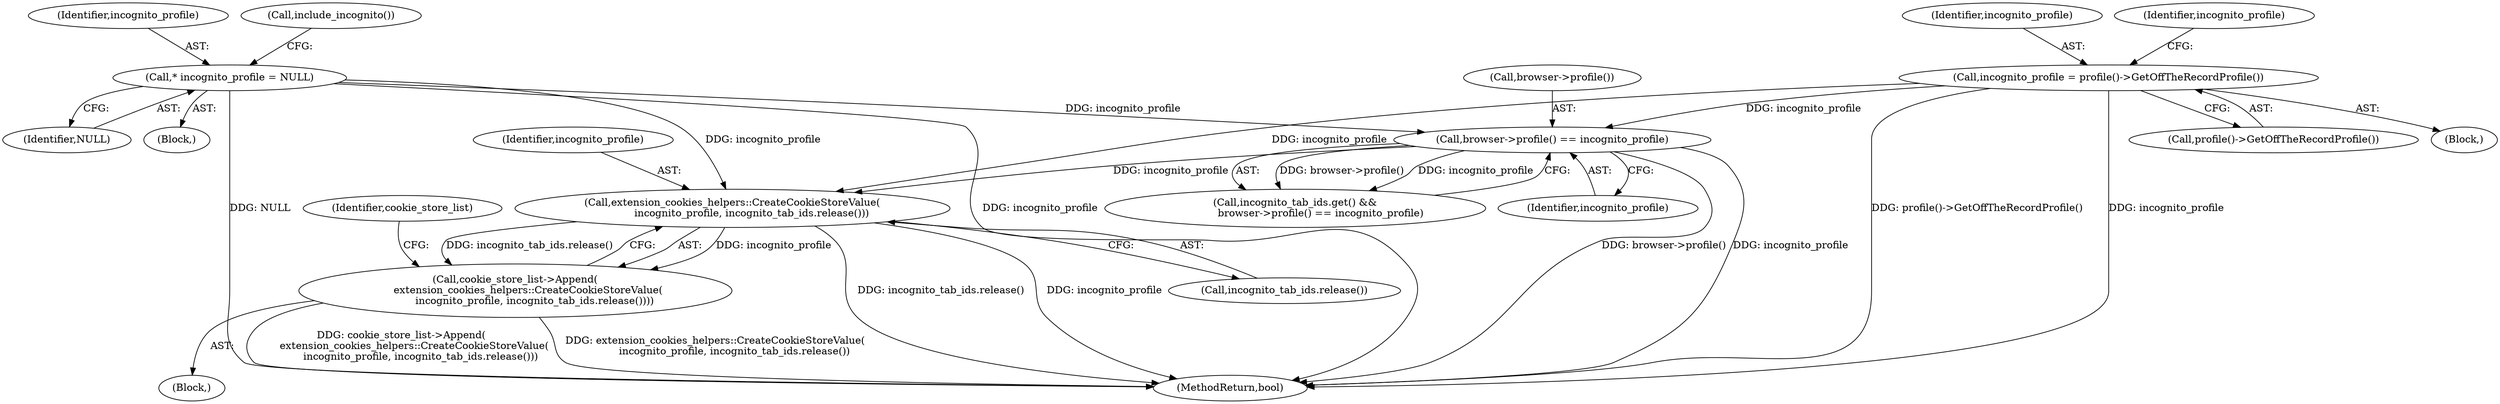 digraph "0_Chrome_b7e899141194fa27d55a990e38ae8bdcc5183a90_5@pointer" {
"1000186" [label="(Call,extension_cookies_helpers::CreateCookieStoreValue(\n            incognito_profile, incognito_tab_ids.release()))"];
"1000157" [label="(Call,browser->profile() == incognito_profile)"];
"1000114" [label="(Call,* incognito_profile = NULL)"];
"1000121" [label="(Call,incognito_profile = profile()->GetOffTheRecordProfile())"];
"1000185" [label="(Call,cookie_store_list->Append(\n        extension_cookies_helpers::CreateCookieStoreValue(\n            incognito_profile, incognito_tab_ids.release())))"];
"1000158" [label="(Call,browser->profile())"];
"1000185" [label="(Call,cookie_store_list->Append(\n        extension_cookies_helpers::CreateCookieStoreValue(\n            incognito_profile, incognito_tab_ids.release())))"];
"1000187" [label="(Identifier,incognito_profile)"];
"1000115" [label="(Identifier,incognito_profile)"];
"1000190" [label="(Identifier,cookie_store_list)"];
"1000193" [label="(MethodReturn,bool)"];
"1000122" [label="(Identifier,incognito_profile)"];
"1000123" [label="(Call,profile()->GetOffTheRecordProfile())"];
"1000155" [label="(Call,incognito_tab_ids.get() &&\n                browser->profile() == incognito_profile)"];
"1000188" [label="(Call,incognito_tab_ids.release())"];
"1000116" [label="(Identifier,NULL)"];
"1000125" [label="(Identifier,incognito_profile)"];
"1000121" [label="(Call,incognito_profile = profile()->GetOffTheRecordProfile())"];
"1000105" [label="(Block,)"];
"1000120" [label="(Block,)"];
"1000114" [label="(Call,* incognito_profile = NULL)"];
"1000159" [label="(Identifier,incognito_profile)"];
"1000186" [label="(Call,extension_cookies_helpers::CreateCookieStoreValue(\n            incognito_profile, incognito_tab_ids.release()))"];
"1000157" [label="(Call,browser->profile() == incognito_profile)"];
"1000119" [label="(Call,include_incognito())"];
"1000184" [label="(Block,)"];
"1000186" -> "1000185"  [label="AST: "];
"1000186" -> "1000188"  [label="CFG: "];
"1000187" -> "1000186"  [label="AST: "];
"1000188" -> "1000186"  [label="AST: "];
"1000185" -> "1000186"  [label="CFG: "];
"1000186" -> "1000193"  [label="DDG: incognito_tab_ids.release()"];
"1000186" -> "1000193"  [label="DDG: incognito_profile"];
"1000186" -> "1000185"  [label="DDG: incognito_profile"];
"1000186" -> "1000185"  [label="DDG: incognito_tab_ids.release()"];
"1000157" -> "1000186"  [label="DDG: incognito_profile"];
"1000114" -> "1000186"  [label="DDG: incognito_profile"];
"1000121" -> "1000186"  [label="DDG: incognito_profile"];
"1000157" -> "1000155"  [label="AST: "];
"1000157" -> "1000159"  [label="CFG: "];
"1000158" -> "1000157"  [label="AST: "];
"1000159" -> "1000157"  [label="AST: "];
"1000155" -> "1000157"  [label="CFG: "];
"1000157" -> "1000193"  [label="DDG: incognito_profile"];
"1000157" -> "1000193"  [label="DDG: browser->profile()"];
"1000157" -> "1000155"  [label="DDG: browser->profile()"];
"1000157" -> "1000155"  [label="DDG: incognito_profile"];
"1000114" -> "1000157"  [label="DDG: incognito_profile"];
"1000121" -> "1000157"  [label="DDG: incognito_profile"];
"1000114" -> "1000105"  [label="AST: "];
"1000114" -> "1000116"  [label="CFG: "];
"1000115" -> "1000114"  [label="AST: "];
"1000116" -> "1000114"  [label="AST: "];
"1000119" -> "1000114"  [label="CFG: "];
"1000114" -> "1000193"  [label="DDG: incognito_profile"];
"1000114" -> "1000193"  [label="DDG: NULL"];
"1000121" -> "1000120"  [label="AST: "];
"1000121" -> "1000123"  [label="CFG: "];
"1000122" -> "1000121"  [label="AST: "];
"1000123" -> "1000121"  [label="AST: "];
"1000125" -> "1000121"  [label="CFG: "];
"1000121" -> "1000193"  [label="DDG: profile()->GetOffTheRecordProfile()"];
"1000121" -> "1000193"  [label="DDG: incognito_profile"];
"1000185" -> "1000184"  [label="AST: "];
"1000190" -> "1000185"  [label="CFG: "];
"1000185" -> "1000193"  [label="DDG: cookie_store_list->Append(\n        extension_cookies_helpers::CreateCookieStoreValue(\n            incognito_profile, incognito_tab_ids.release()))"];
"1000185" -> "1000193"  [label="DDG: extension_cookies_helpers::CreateCookieStoreValue(\n            incognito_profile, incognito_tab_ids.release())"];
}
